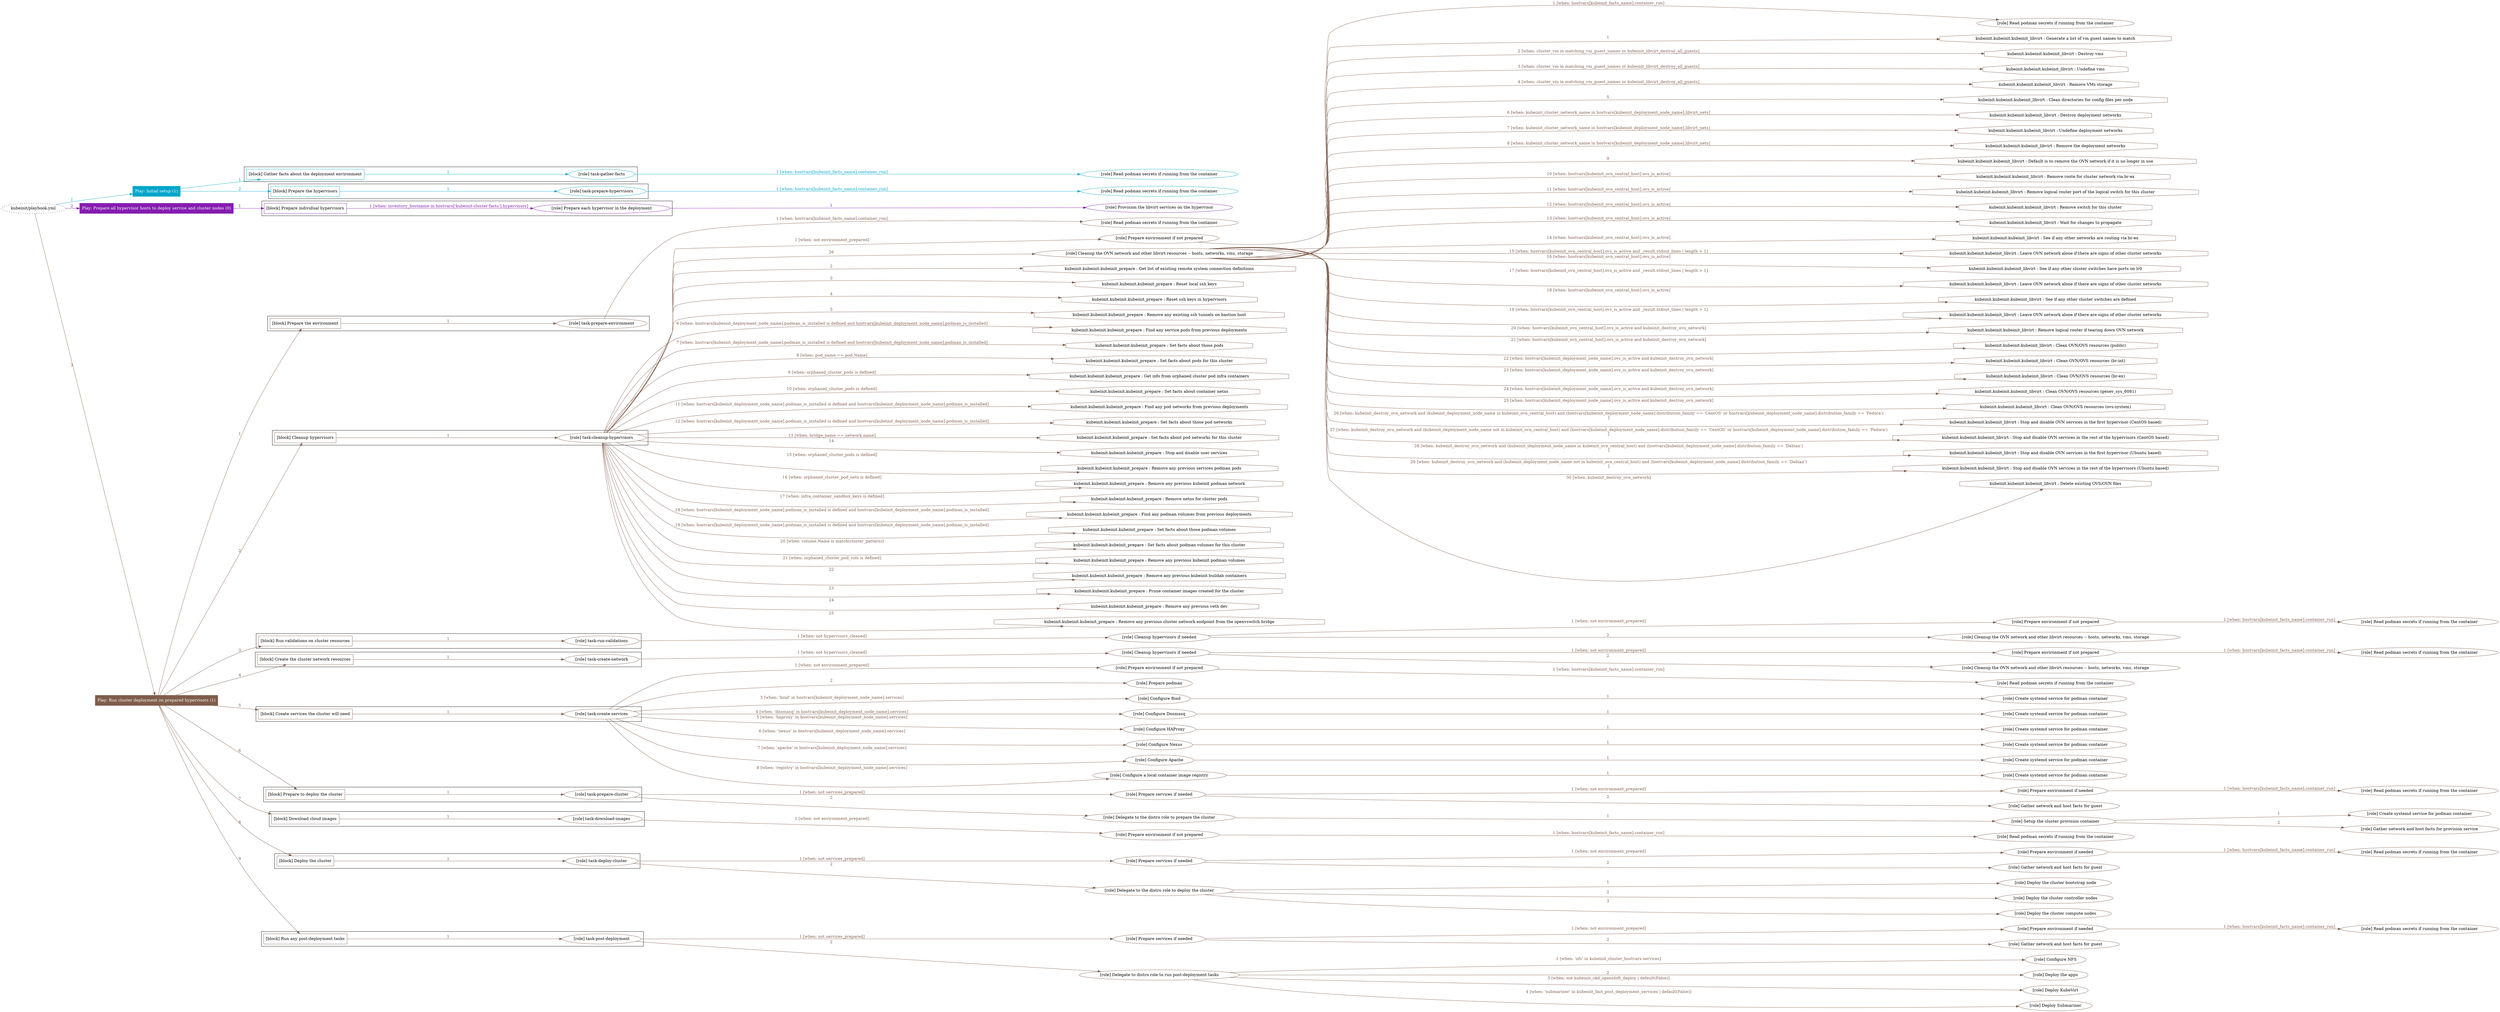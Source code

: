 digraph {
	graph [concentrate=true ordering=in rankdir=LR ratio=fill]
	edge [esep=5 sep=10]
	"kubeinit/playbook.yml" [id=root_node style=dotted]
	play_fdc6d2cb [label="Play: Initial setup (1)" color="#02a6ca" fontcolor="#ffffff" id=play_fdc6d2cb shape=box style=filled tooltip=localhost]
	"kubeinit/playbook.yml" -> play_fdc6d2cb [label="1 " color="#02a6ca" fontcolor="#02a6ca" id=edge_cb3bc6f1 labeltooltip="1 " tooltip="1 "]
	subgraph "Read podman secrets if running from the container" {
		role_713aceed [label="[role] Read podman secrets if running from the container" color="#02a6ca" id=role_713aceed tooltip="Read podman secrets if running from the container"]
	}
	subgraph "task-gather-facts" {
		role_6b69b072 [label="[role] task-gather-facts" color="#02a6ca" id=role_6b69b072 tooltip="task-gather-facts"]
		role_6b69b072 -> role_713aceed [label="1 [when: hostvars[kubeinit_facts_name].container_run]" color="#02a6ca" fontcolor="#02a6ca" id=edge_984519d6 labeltooltip="1 [when: hostvars[kubeinit_facts_name].container_run]" tooltip="1 [when: hostvars[kubeinit_facts_name].container_run]"]
	}
	subgraph "Read podman secrets if running from the container" {
		role_19402a4d [label="[role] Read podman secrets if running from the container" color="#02a6ca" id=role_19402a4d tooltip="Read podman secrets if running from the container"]
	}
	subgraph "task-prepare-hypervisors" {
		role_191e8d47 [label="[role] task-prepare-hypervisors" color="#02a6ca" id=role_191e8d47 tooltip="task-prepare-hypervisors"]
		role_191e8d47 -> role_19402a4d [label="1 [when: hostvars[kubeinit_facts_name].container_run]" color="#02a6ca" fontcolor="#02a6ca" id=edge_d863ccd9 labeltooltip="1 [when: hostvars[kubeinit_facts_name].container_run]" tooltip="1 [when: hostvars[kubeinit_facts_name].container_run]"]
	}
	subgraph "Play: Initial setup (1)" {
		play_fdc6d2cb -> block_a81741e1 [label=1 color="#02a6ca" fontcolor="#02a6ca" id=edge_84ae946a labeltooltip=1 tooltip=1]
		subgraph cluster_block_a81741e1 {
			block_a81741e1 [label="[block] Gather facts about the deployment environment" color="#02a6ca" id=block_a81741e1 labeltooltip="Gather facts about the deployment environment" shape=box tooltip="Gather facts about the deployment environment"]
			block_a81741e1 -> role_6b69b072 [label="1 " color="#02a6ca" fontcolor="#02a6ca" id=edge_cfa80642 labeltooltip="1 " tooltip="1 "]
		}
		play_fdc6d2cb -> block_e94db827 [label=2 color="#02a6ca" fontcolor="#02a6ca" id=edge_7cd6b6c4 labeltooltip=2 tooltip=2]
		subgraph cluster_block_e94db827 {
			block_e94db827 [label="[block] Prepare the hypervisors" color="#02a6ca" id=block_e94db827 labeltooltip="Prepare the hypervisors" shape=box tooltip="Prepare the hypervisors"]
			block_e94db827 -> role_191e8d47 [label="1 " color="#02a6ca" fontcolor="#02a6ca" id=edge_3c158268 labeltooltip="1 " tooltip="1 "]
		}
	}
	play_615ba3c4 [label="Play: Prepare all hypervisor hosts to deploy service and cluster nodes (0)" color="#851cb0" fontcolor="#ffffff" id=play_615ba3c4 shape=box style=filled tooltip="Play: Prepare all hypervisor hosts to deploy service and cluster nodes (0)"]
	"kubeinit/playbook.yml" -> play_615ba3c4 [label="2 " color="#851cb0" fontcolor="#851cb0" id=edge_4d07f2d9 labeltooltip="2 " tooltip="2 "]
	subgraph "Provision the libvirt services on the hypervisor" {
		role_1f43c517 [label="[role] Provision the libvirt services on the hypervisor" color="#851cb0" id=role_1f43c517 tooltip="Provision the libvirt services on the hypervisor"]
	}
	subgraph "Prepare each hypervisor in the deployment" {
		role_aa86f15a [label="[role] Prepare each hypervisor in the deployment" color="#851cb0" id=role_aa86f15a tooltip="Prepare each hypervisor in the deployment"]
		role_aa86f15a -> role_1f43c517 [label="1 " color="#851cb0" fontcolor="#851cb0" id=edge_9caddc76 labeltooltip="1 " tooltip="1 "]
	}
	subgraph "Play: Prepare all hypervisor hosts to deploy service and cluster nodes (0)" {
		play_615ba3c4 -> block_67aadae1 [label=1 color="#851cb0" fontcolor="#851cb0" id=edge_b219df85 labeltooltip=1 tooltip=1]
		subgraph cluster_block_67aadae1 {
			block_67aadae1 [label="[block] Prepare individual hypervisors" color="#851cb0" id=block_67aadae1 labeltooltip="Prepare individual hypervisors" shape=box tooltip="Prepare individual hypervisors"]
			block_67aadae1 -> role_aa86f15a [label="1 [when: inventory_hostname in hostvars['kubeinit-cluster-facts'].hypervisors]" color="#851cb0" fontcolor="#851cb0" id=edge_6b4fd4af labeltooltip="1 [when: inventory_hostname in hostvars['kubeinit-cluster-facts'].hypervisors]" tooltip="1 [when: inventory_hostname in hostvars['kubeinit-cluster-facts'].hypervisors]"]
		}
	}
	play_77b543a9 [label="Play: Run cluster deployment on prepared hypervisors (1)" color="#805d4c" fontcolor="#ffffff" id=play_77b543a9 shape=box style=filled tooltip=localhost]
	"kubeinit/playbook.yml" -> play_77b543a9 [label="3 " color="#805d4c" fontcolor="#805d4c" id=edge_9875eb7f labeltooltip="3 " tooltip="3 "]
	subgraph "Read podman secrets if running from the container" {
		role_83432637 [label="[role] Read podman secrets if running from the container" color="#805d4c" id=role_83432637 tooltip="Read podman secrets if running from the container"]
	}
	subgraph "task-prepare-environment" {
		role_119d847a [label="[role] task-prepare-environment" color="#805d4c" id=role_119d847a tooltip="task-prepare-environment"]
		role_119d847a -> role_83432637 [label="1 [when: hostvars[kubeinit_facts_name].container_run]" color="#805d4c" fontcolor="#805d4c" id=edge_a0dd8816 labeltooltip="1 [when: hostvars[kubeinit_facts_name].container_run]" tooltip="1 [when: hostvars[kubeinit_facts_name].container_run]"]
	}
	subgraph "Read podman secrets if running from the container" {
		role_293cf6ff [label="[role] Read podman secrets if running from the container" color="#805d4c" id=role_293cf6ff tooltip="Read podman secrets if running from the container"]
	}
	subgraph "Prepare environment if not prepared" {
		role_8fd82d3a [label="[role] Prepare environment if not prepared" color="#805d4c" id=role_8fd82d3a tooltip="Prepare environment if not prepared"]
		role_8fd82d3a -> role_293cf6ff [label="1 [when: hostvars[kubeinit_facts_name].container_run]" color="#805d4c" fontcolor="#805d4c" id=edge_1e4169c2 labeltooltip="1 [when: hostvars[kubeinit_facts_name].container_run]" tooltip="1 [when: hostvars[kubeinit_facts_name].container_run]"]
	}
	subgraph "Cleanup the OVN network and other libvirt resources -- hosts, networks, vms, storage" {
		role_56a4f0ca [label="[role] Cleanup the OVN network and other libvirt resources -- hosts, networks, vms, storage" color="#805d4c" id=role_56a4f0ca tooltip="Cleanup the OVN network and other libvirt resources -- hosts, networks, vms, storage"]
		task_01ca5c95 [label="kubeinit.kubeinit.kubeinit_libvirt : Generate a list of vm guest names to match" color="#805d4c" id=task_01ca5c95 shape=octagon tooltip="kubeinit.kubeinit.kubeinit_libvirt : Generate a list of vm guest names to match"]
		role_56a4f0ca -> task_01ca5c95 [label="1 " color="#805d4c" fontcolor="#805d4c" id=edge_a5477525 labeltooltip="1 " tooltip="1 "]
		task_5be16628 [label="kubeinit.kubeinit.kubeinit_libvirt : Destroy vms" color="#805d4c" id=task_5be16628 shape=octagon tooltip="kubeinit.kubeinit.kubeinit_libvirt : Destroy vms"]
		role_56a4f0ca -> task_5be16628 [label="2 [when: cluster_vm in matching_vm_guest_names or kubeinit_libvirt_destroy_all_guests]" color="#805d4c" fontcolor="#805d4c" id=edge_1d8bafbd labeltooltip="2 [when: cluster_vm in matching_vm_guest_names or kubeinit_libvirt_destroy_all_guests]" tooltip="2 [when: cluster_vm in matching_vm_guest_names or kubeinit_libvirt_destroy_all_guests]"]
		task_337619bc [label="kubeinit.kubeinit.kubeinit_libvirt : Undefine vms" color="#805d4c" id=task_337619bc shape=octagon tooltip="kubeinit.kubeinit.kubeinit_libvirt : Undefine vms"]
		role_56a4f0ca -> task_337619bc [label="3 [when: cluster_vm in matching_vm_guest_names or kubeinit_libvirt_destroy_all_guests]" color="#805d4c" fontcolor="#805d4c" id=edge_ba6847d6 labeltooltip="3 [when: cluster_vm in matching_vm_guest_names or kubeinit_libvirt_destroy_all_guests]" tooltip="3 [when: cluster_vm in matching_vm_guest_names or kubeinit_libvirt_destroy_all_guests]"]
		task_8c8b0953 [label="kubeinit.kubeinit.kubeinit_libvirt : Remove VMs storage" color="#805d4c" id=task_8c8b0953 shape=octagon tooltip="kubeinit.kubeinit.kubeinit_libvirt : Remove VMs storage"]
		role_56a4f0ca -> task_8c8b0953 [label="4 [when: cluster_vm in matching_vm_guest_names or kubeinit_libvirt_destroy_all_guests]" color="#805d4c" fontcolor="#805d4c" id=edge_71cadbd8 labeltooltip="4 [when: cluster_vm in matching_vm_guest_names or kubeinit_libvirt_destroy_all_guests]" tooltip="4 [when: cluster_vm in matching_vm_guest_names or kubeinit_libvirt_destroy_all_guests]"]
		task_f0631b6b [label="kubeinit.kubeinit.kubeinit_libvirt : Clean directories for config files per node" color="#805d4c" id=task_f0631b6b shape=octagon tooltip="kubeinit.kubeinit.kubeinit_libvirt : Clean directories for config files per node"]
		role_56a4f0ca -> task_f0631b6b [label="5 " color="#805d4c" fontcolor="#805d4c" id=edge_b17e4718 labeltooltip="5 " tooltip="5 "]
		task_e2802c14 [label="kubeinit.kubeinit.kubeinit_libvirt : Destroy deployment networks" color="#805d4c" id=task_e2802c14 shape=octagon tooltip="kubeinit.kubeinit.kubeinit_libvirt : Destroy deployment networks"]
		role_56a4f0ca -> task_e2802c14 [label="6 [when: kubeinit_cluster_network_name in hostvars[kubeinit_deployment_node_name].libvirt_nets]" color="#805d4c" fontcolor="#805d4c" id=edge_3bde9b8a labeltooltip="6 [when: kubeinit_cluster_network_name in hostvars[kubeinit_deployment_node_name].libvirt_nets]" tooltip="6 [when: kubeinit_cluster_network_name in hostvars[kubeinit_deployment_node_name].libvirt_nets]"]
		task_c638b9e1 [label="kubeinit.kubeinit.kubeinit_libvirt : Undefine deployment networks" color="#805d4c" id=task_c638b9e1 shape=octagon tooltip="kubeinit.kubeinit.kubeinit_libvirt : Undefine deployment networks"]
		role_56a4f0ca -> task_c638b9e1 [label="7 [when: kubeinit_cluster_network_name in hostvars[kubeinit_deployment_node_name].libvirt_nets]" color="#805d4c" fontcolor="#805d4c" id=edge_3e870799 labeltooltip="7 [when: kubeinit_cluster_network_name in hostvars[kubeinit_deployment_node_name].libvirt_nets]" tooltip="7 [when: kubeinit_cluster_network_name in hostvars[kubeinit_deployment_node_name].libvirt_nets]"]
		task_5c1fa2f2 [label="kubeinit.kubeinit.kubeinit_libvirt : Remove the deployment networks" color="#805d4c" id=task_5c1fa2f2 shape=octagon tooltip="kubeinit.kubeinit.kubeinit_libvirt : Remove the deployment networks"]
		role_56a4f0ca -> task_5c1fa2f2 [label="8 [when: kubeinit_cluster_network_name in hostvars[kubeinit_deployment_node_name].libvirt_nets]" color="#805d4c" fontcolor="#805d4c" id=edge_81dd1ff0 labeltooltip="8 [when: kubeinit_cluster_network_name in hostvars[kubeinit_deployment_node_name].libvirt_nets]" tooltip="8 [when: kubeinit_cluster_network_name in hostvars[kubeinit_deployment_node_name].libvirt_nets]"]
		task_d42f7853 [label="kubeinit.kubeinit.kubeinit_libvirt : Default is to remove the OVN network if it is no longer in use" color="#805d4c" id=task_d42f7853 shape=octagon tooltip="kubeinit.kubeinit.kubeinit_libvirt : Default is to remove the OVN network if it is no longer in use"]
		role_56a4f0ca -> task_d42f7853 [label="9 " color="#805d4c" fontcolor="#805d4c" id=edge_044428a1 labeltooltip="9 " tooltip="9 "]
		task_4bdfa8d2 [label="kubeinit.kubeinit.kubeinit_libvirt : Remove route for cluster network via br-ex" color="#805d4c" id=task_4bdfa8d2 shape=octagon tooltip="kubeinit.kubeinit.kubeinit_libvirt : Remove route for cluster network via br-ex"]
		role_56a4f0ca -> task_4bdfa8d2 [label="10 [when: hostvars[kubeinit_ovn_central_host].ovs_is_active]" color="#805d4c" fontcolor="#805d4c" id=edge_14db22a7 labeltooltip="10 [when: hostvars[kubeinit_ovn_central_host].ovs_is_active]" tooltip="10 [when: hostvars[kubeinit_ovn_central_host].ovs_is_active]"]
		task_1a47fc00 [label="kubeinit.kubeinit.kubeinit_libvirt : Remove logical router port of the logical switch for this cluster" color="#805d4c" id=task_1a47fc00 shape=octagon tooltip="kubeinit.kubeinit.kubeinit_libvirt : Remove logical router port of the logical switch for this cluster"]
		role_56a4f0ca -> task_1a47fc00 [label="11 [when: hostvars[kubeinit_ovn_central_host].ovs_is_active]" color="#805d4c" fontcolor="#805d4c" id=edge_9af79540 labeltooltip="11 [when: hostvars[kubeinit_ovn_central_host].ovs_is_active]" tooltip="11 [when: hostvars[kubeinit_ovn_central_host].ovs_is_active]"]
		task_902acd87 [label="kubeinit.kubeinit.kubeinit_libvirt : Remove switch for this cluster" color="#805d4c" id=task_902acd87 shape=octagon tooltip="kubeinit.kubeinit.kubeinit_libvirt : Remove switch for this cluster"]
		role_56a4f0ca -> task_902acd87 [label="12 [when: hostvars[kubeinit_ovn_central_host].ovs_is_active]" color="#805d4c" fontcolor="#805d4c" id=edge_735d365c labeltooltip="12 [when: hostvars[kubeinit_ovn_central_host].ovs_is_active]" tooltip="12 [when: hostvars[kubeinit_ovn_central_host].ovs_is_active]"]
		task_4861e652 [label="kubeinit.kubeinit.kubeinit_libvirt : Wait for changes to propagate" color="#805d4c" id=task_4861e652 shape=octagon tooltip="kubeinit.kubeinit.kubeinit_libvirt : Wait for changes to propagate"]
		role_56a4f0ca -> task_4861e652 [label="13 [when: hostvars[kubeinit_ovn_central_host].ovs_is_active]" color="#805d4c" fontcolor="#805d4c" id=edge_e9a92836 labeltooltip="13 [when: hostvars[kubeinit_ovn_central_host].ovs_is_active]" tooltip="13 [when: hostvars[kubeinit_ovn_central_host].ovs_is_active]"]
		task_633a86ca [label="kubeinit.kubeinit.kubeinit_libvirt : See if any other networks are routing via br-ex" color="#805d4c" id=task_633a86ca shape=octagon tooltip="kubeinit.kubeinit.kubeinit_libvirt : See if any other networks are routing via br-ex"]
		role_56a4f0ca -> task_633a86ca [label="14 [when: hostvars[kubeinit_ovn_central_host].ovs_is_active]" color="#805d4c" fontcolor="#805d4c" id=edge_c9b36a05 labeltooltip="14 [when: hostvars[kubeinit_ovn_central_host].ovs_is_active]" tooltip="14 [when: hostvars[kubeinit_ovn_central_host].ovs_is_active]"]
		task_8a50c860 [label="kubeinit.kubeinit.kubeinit_libvirt : Leave OVN network alone if there are signs of other cluster networks" color="#805d4c" id=task_8a50c860 shape=octagon tooltip="kubeinit.kubeinit.kubeinit_libvirt : Leave OVN network alone if there are signs of other cluster networks"]
		role_56a4f0ca -> task_8a50c860 [label="15 [when: hostvars[kubeinit_ovn_central_host].ovs_is_active and _result.stdout_lines | length > 1]" color="#805d4c" fontcolor="#805d4c" id=edge_6ceb1762 labeltooltip="15 [when: hostvars[kubeinit_ovn_central_host].ovs_is_active and _result.stdout_lines | length > 1]" tooltip="15 [when: hostvars[kubeinit_ovn_central_host].ovs_is_active and _result.stdout_lines | length > 1]"]
		task_8936add8 [label="kubeinit.kubeinit.kubeinit_libvirt : See if any other cluster switches have ports on lr0" color="#805d4c" id=task_8936add8 shape=octagon tooltip="kubeinit.kubeinit.kubeinit_libvirt : See if any other cluster switches have ports on lr0"]
		role_56a4f0ca -> task_8936add8 [label="16 [when: hostvars[kubeinit_ovn_central_host].ovs_is_active]" color="#805d4c" fontcolor="#805d4c" id=edge_8adb0328 labeltooltip="16 [when: hostvars[kubeinit_ovn_central_host].ovs_is_active]" tooltip="16 [when: hostvars[kubeinit_ovn_central_host].ovs_is_active]"]
		task_743eda0c [label="kubeinit.kubeinit.kubeinit_libvirt : Leave OVN network alone if there are signs of other cluster networks" color="#805d4c" id=task_743eda0c shape=octagon tooltip="kubeinit.kubeinit.kubeinit_libvirt : Leave OVN network alone if there are signs of other cluster networks"]
		role_56a4f0ca -> task_743eda0c [label="17 [when: hostvars[kubeinit_ovn_central_host].ovs_is_active and _result.stdout_lines | length > 1]" color="#805d4c" fontcolor="#805d4c" id=edge_421cd7d3 labeltooltip="17 [when: hostvars[kubeinit_ovn_central_host].ovs_is_active and _result.stdout_lines | length > 1]" tooltip="17 [when: hostvars[kubeinit_ovn_central_host].ovs_is_active and _result.stdout_lines | length > 1]"]
		task_cf7bf0d6 [label="kubeinit.kubeinit.kubeinit_libvirt : See if any other cluster switches are defined" color="#805d4c" id=task_cf7bf0d6 shape=octagon tooltip="kubeinit.kubeinit.kubeinit_libvirt : See if any other cluster switches are defined"]
		role_56a4f0ca -> task_cf7bf0d6 [label="18 [when: hostvars[kubeinit_ovn_central_host].ovs_is_active]" color="#805d4c" fontcolor="#805d4c" id=edge_9c824828 labeltooltip="18 [when: hostvars[kubeinit_ovn_central_host].ovs_is_active]" tooltip="18 [when: hostvars[kubeinit_ovn_central_host].ovs_is_active]"]
		task_327727c7 [label="kubeinit.kubeinit.kubeinit_libvirt : Leave OVN network alone if there are signs of other cluster networks" color="#805d4c" id=task_327727c7 shape=octagon tooltip="kubeinit.kubeinit.kubeinit_libvirt : Leave OVN network alone if there are signs of other cluster networks"]
		role_56a4f0ca -> task_327727c7 [label="19 [when: hostvars[kubeinit_ovn_central_host].ovs_is_active and _result.stdout_lines | length > 1]" color="#805d4c" fontcolor="#805d4c" id=edge_b0c2b442 labeltooltip="19 [when: hostvars[kubeinit_ovn_central_host].ovs_is_active and _result.stdout_lines | length > 1]" tooltip="19 [when: hostvars[kubeinit_ovn_central_host].ovs_is_active and _result.stdout_lines | length > 1]"]
		task_4d9158e5 [label="kubeinit.kubeinit.kubeinit_libvirt : Remove logical router if tearing down OVN network" color="#805d4c" id=task_4d9158e5 shape=octagon tooltip="kubeinit.kubeinit.kubeinit_libvirt : Remove logical router if tearing down OVN network"]
		role_56a4f0ca -> task_4d9158e5 [label="20 [when: hostvars[kubeinit_ovn_central_host].ovs_is_active and kubeinit_destroy_ovn_network]" color="#805d4c" fontcolor="#805d4c" id=edge_83bd526d labeltooltip="20 [when: hostvars[kubeinit_ovn_central_host].ovs_is_active and kubeinit_destroy_ovn_network]" tooltip="20 [when: hostvars[kubeinit_ovn_central_host].ovs_is_active and kubeinit_destroy_ovn_network]"]
		task_e5794a30 [label="kubeinit.kubeinit.kubeinit_libvirt : Clean OVN/OVS resources (public)" color="#805d4c" id=task_e5794a30 shape=octagon tooltip="kubeinit.kubeinit.kubeinit_libvirt : Clean OVN/OVS resources (public)"]
		role_56a4f0ca -> task_e5794a30 [label="21 [when: hostvars[kubeinit_ovn_central_host].ovs_is_active and kubeinit_destroy_ovn_network]" color="#805d4c" fontcolor="#805d4c" id=edge_a5a4e81a labeltooltip="21 [when: hostvars[kubeinit_ovn_central_host].ovs_is_active and kubeinit_destroy_ovn_network]" tooltip="21 [when: hostvars[kubeinit_ovn_central_host].ovs_is_active and kubeinit_destroy_ovn_network]"]
		task_3497f57b [label="kubeinit.kubeinit.kubeinit_libvirt : Clean OVN/OVS resources (br-int)" color="#805d4c" id=task_3497f57b shape=octagon tooltip="kubeinit.kubeinit.kubeinit_libvirt : Clean OVN/OVS resources (br-int)"]
		role_56a4f0ca -> task_3497f57b [label="22 [when: hostvars[kubeinit_deployment_node_name].ovs_is_active and kubeinit_destroy_ovn_network]" color="#805d4c" fontcolor="#805d4c" id=edge_a9ada759 labeltooltip="22 [when: hostvars[kubeinit_deployment_node_name].ovs_is_active and kubeinit_destroy_ovn_network]" tooltip="22 [when: hostvars[kubeinit_deployment_node_name].ovs_is_active and kubeinit_destroy_ovn_network]"]
		task_870a8ea3 [label="kubeinit.kubeinit.kubeinit_libvirt : Clean OVN/OVS resources (br-ex)" color="#805d4c" id=task_870a8ea3 shape=octagon tooltip="kubeinit.kubeinit.kubeinit_libvirt : Clean OVN/OVS resources (br-ex)"]
		role_56a4f0ca -> task_870a8ea3 [label="23 [when: hostvars[kubeinit_deployment_node_name].ovs_is_active and kubeinit_destroy_ovn_network]" color="#805d4c" fontcolor="#805d4c" id=edge_6aca682a labeltooltip="23 [when: hostvars[kubeinit_deployment_node_name].ovs_is_active and kubeinit_destroy_ovn_network]" tooltip="23 [when: hostvars[kubeinit_deployment_node_name].ovs_is_active and kubeinit_destroy_ovn_network]"]
		task_dce192fb [label="kubeinit.kubeinit.kubeinit_libvirt : Clean OVN/OVS resources (genev_sys_6081)" color="#805d4c" id=task_dce192fb shape=octagon tooltip="kubeinit.kubeinit.kubeinit_libvirt : Clean OVN/OVS resources (genev_sys_6081)"]
		role_56a4f0ca -> task_dce192fb [label="24 [when: hostvars[kubeinit_deployment_node_name].ovs_is_active and kubeinit_destroy_ovn_network]" color="#805d4c" fontcolor="#805d4c" id=edge_62447354 labeltooltip="24 [when: hostvars[kubeinit_deployment_node_name].ovs_is_active and kubeinit_destroy_ovn_network]" tooltip="24 [when: hostvars[kubeinit_deployment_node_name].ovs_is_active and kubeinit_destroy_ovn_network]"]
		task_27f67755 [label="kubeinit.kubeinit.kubeinit_libvirt : Clean OVN/OVS resources (ovs-system)" color="#805d4c" id=task_27f67755 shape=octagon tooltip="kubeinit.kubeinit.kubeinit_libvirt : Clean OVN/OVS resources (ovs-system)"]
		role_56a4f0ca -> task_27f67755 [label="25 [when: hostvars[kubeinit_deployment_node_name].ovs_is_active and kubeinit_destroy_ovn_network]" color="#805d4c" fontcolor="#805d4c" id=edge_68b82832 labeltooltip="25 [when: hostvars[kubeinit_deployment_node_name].ovs_is_active and kubeinit_destroy_ovn_network]" tooltip="25 [when: hostvars[kubeinit_deployment_node_name].ovs_is_active and kubeinit_destroy_ovn_network]"]
		task_68371653 [label="kubeinit.kubeinit.kubeinit_libvirt : Stop and disable OVN services in the first hypervisor (CentOS based)" color="#805d4c" id=task_68371653 shape=octagon tooltip="kubeinit.kubeinit.kubeinit_libvirt : Stop and disable OVN services in the first hypervisor (CentOS based)"]
		role_56a4f0ca -> task_68371653 [label="26 [when: kubeinit_destroy_ovn_network and (kubeinit_deployment_node_name in kubeinit_ovn_central_host) and (hostvars[kubeinit_deployment_node_name].distribution_family == 'CentOS' or hostvars[kubeinit_deployment_node_name].distribution_family == 'Fedora')
]" color="#805d4c" fontcolor="#805d4c" id=edge_4babebb6 labeltooltip="26 [when: kubeinit_destroy_ovn_network and (kubeinit_deployment_node_name in kubeinit_ovn_central_host) and (hostvars[kubeinit_deployment_node_name].distribution_family == 'CentOS' or hostvars[kubeinit_deployment_node_name].distribution_family == 'Fedora')
]" tooltip="26 [when: kubeinit_destroy_ovn_network and (kubeinit_deployment_node_name in kubeinit_ovn_central_host) and (hostvars[kubeinit_deployment_node_name].distribution_family == 'CentOS' or hostvars[kubeinit_deployment_node_name].distribution_family == 'Fedora')
]"]
		task_81f98d6e [label="kubeinit.kubeinit.kubeinit_libvirt : Stop and disable OVN services in the rest of the hypervisors (CentOS based)" color="#805d4c" id=task_81f98d6e shape=octagon tooltip="kubeinit.kubeinit.kubeinit_libvirt : Stop and disable OVN services in the rest of the hypervisors (CentOS based)"]
		role_56a4f0ca -> task_81f98d6e [label="27 [when: kubeinit_destroy_ovn_network and (kubeinit_deployment_node_name not in kubeinit_ovn_central_host) and (hostvars[kubeinit_deployment_node_name].distribution_family == 'CentOS' or hostvars[kubeinit_deployment_node_name].distribution_family == 'Fedora')
]" color="#805d4c" fontcolor="#805d4c" id=edge_aec5da5a labeltooltip="27 [when: kubeinit_destroy_ovn_network and (kubeinit_deployment_node_name not in kubeinit_ovn_central_host) and (hostvars[kubeinit_deployment_node_name].distribution_family == 'CentOS' or hostvars[kubeinit_deployment_node_name].distribution_family == 'Fedora')
]" tooltip="27 [when: kubeinit_destroy_ovn_network and (kubeinit_deployment_node_name not in kubeinit_ovn_central_host) and (hostvars[kubeinit_deployment_node_name].distribution_family == 'CentOS' or hostvars[kubeinit_deployment_node_name].distribution_family == 'Fedora')
]"]
		task_32066d16 [label="kubeinit.kubeinit.kubeinit_libvirt : Stop and disable OVN services in the first hypervisor (Ubuntu based)" color="#805d4c" id=task_32066d16 shape=octagon tooltip="kubeinit.kubeinit.kubeinit_libvirt : Stop and disable OVN services in the first hypervisor (Ubuntu based)"]
		role_56a4f0ca -> task_32066d16 [label="28 [when: kubeinit_destroy_ovn_network and (kubeinit_deployment_node_name in kubeinit_ovn_central_host) and (hostvars[kubeinit_deployment_node_name].distribution_family == 'Debian')
]" color="#805d4c" fontcolor="#805d4c" id=edge_27e9509a labeltooltip="28 [when: kubeinit_destroy_ovn_network and (kubeinit_deployment_node_name in kubeinit_ovn_central_host) and (hostvars[kubeinit_deployment_node_name].distribution_family == 'Debian')
]" tooltip="28 [when: kubeinit_destroy_ovn_network and (kubeinit_deployment_node_name in kubeinit_ovn_central_host) and (hostvars[kubeinit_deployment_node_name].distribution_family == 'Debian')
]"]
		task_4ebb327f [label="kubeinit.kubeinit.kubeinit_libvirt : Stop and disable OVN services in the rest of the hypervisors (Ubuntu based)" color="#805d4c" id=task_4ebb327f shape=octagon tooltip="kubeinit.kubeinit.kubeinit_libvirt : Stop and disable OVN services in the rest of the hypervisors (Ubuntu based)"]
		role_56a4f0ca -> task_4ebb327f [label="29 [when: kubeinit_destroy_ovn_network and (kubeinit_deployment_node_name not in kubeinit_ovn_central_host) and (hostvars[kubeinit_deployment_node_name].distribution_family == 'Debian')
]" color="#805d4c" fontcolor="#805d4c" id=edge_c5d80ff8 labeltooltip="29 [when: kubeinit_destroy_ovn_network and (kubeinit_deployment_node_name not in kubeinit_ovn_central_host) and (hostvars[kubeinit_deployment_node_name].distribution_family == 'Debian')
]" tooltip="29 [when: kubeinit_destroy_ovn_network and (kubeinit_deployment_node_name not in kubeinit_ovn_central_host) and (hostvars[kubeinit_deployment_node_name].distribution_family == 'Debian')
]"]
		task_468dcfa3 [label="kubeinit.kubeinit.kubeinit_libvirt : Delete existing OVS/OVN files" color="#805d4c" id=task_468dcfa3 shape=octagon tooltip="kubeinit.kubeinit.kubeinit_libvirt : Delete existing OVS/OVN files"]
		role_56a4f0ca -> task_468dcfa3 [label="30 [when: kubeinit_destroy_ovn_network]" color="#805d4c" fontcolor="#805d4c" id=edge_56485e3c labeltooltip="30 [when: kubeinit_destroy_ovn_network]" tooltip="30 [when: kubeinit_destroy_ovn_network]"]
	}
	subgraph "task-cleanup-hypervisors" {
		role_2631e2b4 [label="[role] task-cleanup-hypervisors" color="#805d4c" id=role_2631e2b4 tooltip="task-cleanup-hypervisors"]
		role_2631e2b4 -> role_8fd82d3a [label="1 [when: not environment_prepared]" color="#805d4c" fontcolor="#805d4c" id=edge_cbeca8ad labeltooltip="1 [when: not environment_prepared]" tooltip="1 [when: not environment_prepared]"]
		task_95e1580c [label="kubeinit.kubeinit.kubeinit_prepare : Get list of existing remote system connection definitions" color="#805d4c" id=task_95e1580c shape=octagon tooltip="kubeinit.kubeinit.kubeinit_prepare : Get list of existing remote system connection definitions"]
		role_2631e2b4 -> task_95e1580c [label="2 " color="#805d4c" fontcolor="#805d4c" id=edge_6e8dad73 labeltooltip="2 " tooltip="2 "]
		task_dfd5d563 [label="kubeinit.kubeinit.kubeinit_prepare : Reset local ssh keys" color="#805d4c" id=task_dfd5d563 shape=octagon tooltip="kubeinit.kubeinit.kubeinit_prepare : Reset local ssh keys"]
		role_2631e2b4 -> task_dfd5d563 [label="3 " color="#805d4c" fontcolor="#805d4c" id=edge_2d5497ff labeltooltip="3 " tooltip="3 "]
		task_d41a68cf [label="kubeinit.kubeinit.kubeinit_prepare : Reset ssh keys in hypervisors" color="#805d4c" id=task_d41a68cf shape=octagon tooltip="kubeinit.kubeinit.kubeinit_prepare : Reset ssh keys in hypervisors"]
		role_2631e2b4 -> task_d41a68cf [label="4 " color="#805d4c" fontcolor="#805d4c" id=edge_8fc8358b labeltooltip="4 " tooltip="4 "]
		task_93b74172 [label="kubeinit.kubeinit.kubeinit_prepare : Remove any existing ssh tunnels on bastion host" color="#805d4c" id=task_93b74172 shape=octagon tooltip="kubeinit.kubeinit.kubeinit_prepare : Remove any existing ssh tunnels on bastion host"]
		role_2631e2b4 -> task_93b74172 [label="5 " color="#805d4c" fontcolor="#805d4c" id=edge_b4bb8005 labeltooltip="5 " tooltip="5 "]
		task_7a69c7e1 [label="kubeinit.kubeinit.kubeinit_prepare : Find any service pods from previous deployments" color="#805d4c" id=task_7a69c7e1 shape=octagon tooltip="kubeinit.kubeinit.kubeinit_prepare : Find any service pods from previous deployments"]
		role_2631e2b4 -> task_7a69c7e1 [label="6 [when: hostvars[kubeinit_deployment_node_name].podman_is_installed is defined and hostvars[kubeinit_deployment_node_name].podman_is_installed]" color="#805d4c" fontcolor="#805d4c" id=edge_e40618de labeltooltip="6 [when: hostvars[kubeinit_deployment_node_name].podman_is_installed is defined and hostvars[kubeinit_deployment_node_name].podman_is_installed]" tooltip="6 [when: hostvars[kubeinit_deployment_node_name].podman_is_installed is defined and hostvars[kubeinit_deployment_node_name].podman_is_installed]"]
		task_ab0b81bd [label="kubeinit.kubeinit.kubeinit_prepare : Set facts about those pods" color="#805d4c" id=task_ab0b81bd shape=octagon tooltip="kubeinit.kubeinit.kubeinit_prepare : Set facts about those pods"]
		role_2631e2b4 -> task_ab0b81bd [label="7 [when: hostvars[kubeinit_deployment_node_name].podman_is_installed is defined and hostvars[kubeinit_deployment_node_name].podman_is_installed]" color="#805d4c" fontcolor="#805d4c" id=edge_7a58eed1 labeltooltip="7 [when: hostvars[kubeinit_deployment_node_name].podman_is_installed is defined and hostvars[kubeinit_deployment_node_name].podman_is_installed]" tooltip="7 [when: hostvars[kubeinit_deployment_node_name].podman_is_installed is defined and hostvars[kubeinit_deployment_node_name].podman_is_installed]"]
		task_fc0fb298 [label="kubeinit.kubeinit.kubeinit_prepare : Set facts about pods for this cluster" color="#805d4c" id=task_fc0fb298 shape=octagon tooltip="kubeinit.kubeinit.kubeinit_prepare : Set facts about pods for this cluster"]
		role_2631e2b4 -> task_fc0fb298 [label="8 [when: pod_name == pod.Name]" color="#805d4c" fontcolor="#805d4c" id=edge_b66d6b2c labeltooltip="8 [when: pod_name == pod.Name]" tooltip="8 [when: pod_name == pod.Name]"]
		task_a7aaac15 [label="kubeinit.kubeinit.kubeinit_prepare : Get info from orphaned cluster pod infra containers" color="#805d4c" id=task_a7aaac15 shape=octagon tooltip="kubeinit.kubeinit.kubeinit_prepare : Get info from orphaned cluster pod infra containers"]
		role_2631e2b4 -> task_a7aaac15 [label="9 [when: orphaned_cluster_pods is defined]" color="#805d4c" fontcolor="#805d4c" id=edge_6860e660 labeltooltip="9 [when: orphaned_cluster_pods is defined]" tooltip="9 [when: orphaned_cluster_pods is defined]"]
		task_e473bdaf [label="kubeinit.kubeinit.kubeinit_prepare : Set facts about container netns" color="#805d4c" id=task_e473bdaf shape=octagon tooltip="kubeinit.kubeinit.kubeinit_prepare : Set facts about container netns"]
		role_2631e2b4 -> task_e473bdaf [label="10 [when: orphaned_cluster_pods is defined]" color="#805d4c" fontcolor="#805d4c" id=edge_841ae0c1 labeltooltip="10 [when: orphaned_cluster_pods is defined]" tooltip="10 [when: orphaned_cluster_pods is defined]"]
		task_e609b779 [label="kubeinit.kubeinit.kubeinit_prepare : Find any pod networks from previous deployments" color="#805d4c" id=task_e609b779 shape=octagon tooltip="kubeinit.kubeinit.kubeinit_prepare : Find any pod networks from previous deployments"]
		role_2631e2b4 -> task_e609b779 [label="11 [when: hostvars[kubeinit_deployment_node_name].podman_is_installed is defined and hostvars[kubeinit_deployment_node_name].podman_is_installed]" color="#805d4c" fontcolor="#805d4c" id=edge_a682f4c4 labeltooltip="11 [when: hostvars[kubeinit_deployment_node_name].podman_is_installed is defined and hostvars[kubeinit_deployment_node_name].podman_is_installed]" tooltip="11 [when: hostvars[kubeinit_deployment_node_name].podman_is_installed is defined and hostvars[kubeinit_deployment_node_name].podman_is_installed]"]
		task_94a4e1c2 [label="kubeinit.kubeinit.kubeinit_prepare : Set facts about those pod networks" color="#805d4c" id=task_94a4e1c2 shape=octagon tooltip="kubeinit.kubeinit.kubeinit_prepare : Set facts about those pod networks"]
		role_2631e2b4 -> task_94a4e1c2 [label="12 [when: hostvars[kubeinit_deployment_node_name].podman_is_installed is defined and hostvars[kubeinit_deployment_node_name].podman_is_installed]" color="#805d4c" fontcolor="#805d4c" id=edge_230c9a60 labeltooltip="12 [when: hostvars[kubeinit_deployment_node_name].podman_is_installed is defined and hostvars[kubeinit_deployment_node_name].podman_is_installed]" tooltip="12 [when: hostvars[kubeinit_deployment_node_name].podman_is_installed is defined and hostvars[kubeinit_deployment_node_name].podman_is_installed]"]
		task_d3c5e4d3 [label="kubeinit.kubeinit.kubeinit_prepare : Set facts about pod networks for this cluster" color="#805d4c" id=task_d3c5e4d3 shape=octagon tooltip="kubeinit.kubeinit.kubeinit_prepare : Set facts about pod networks for this cluster"]
		role_2631e2b4 -> task_d3c5e4d3 [label="13 [when: bridge_name == network.name]" color="#805d4c" fontcolor="#805d4c" id=edge_d6e0b737 labeltooltip="13 [when: bridge_name == network.name]" tooltip="13 [when: bridge_name == network.name]"]
		task_953967a2 [label="kubeinit.kubeinit.kubeinit_prepare : Stop and disable user services" color="#805d4c" id=task_953967a2 shape=octagon tooltip="kubeinit.kubeinit.kubeinit_prepare : Stop and disable user services"]
		role_2631e2b4 -> task_953967a2 [label="14 " color="#805d4c" fontcolor="#805d4c" id=edge_52a4c734 labeltooltip="14 " tooltip="14 "]
		task_9f368276 [label="kubeinit.kubeinit.kubeinit_prepare : Remove any previous services podman pods" color="#805d4c" id=task_9f368276 shape=octagon tooltip="kubeinit.kubeinit.kubeinit_prepare : Remove any previous services podman pods"]
		role_2631e2b4 -> task_9f368276 [label="15 [when: orphaned_cluster_pods is defined]" color="#805d4c" fontcolor="#805d4c" id=edge_77708ddd labeltooltip="15 [when: orphaned_cluster_pods is defined]" tooltip="15 [when: orphaned_cluster_pods is defined]"]
		task_f40da942 [label="kubeinit.kubeinit.kubeinit_prepare : Remove any previous kubeinit podman network" color="#805d4c" id=task_f40da942 shape=octagon tooltip="kubeinit.kubeinit.kubeinit_prepare : Remove any previous kubeinit podman network"]
		role_2631e2b4 -> task_f40da942 [label="16 [when: orphaned_cluster_pod_nets is defined]" color="#805d4c" fontcolor="#805d4c" id=edge_96b3dcb3 labeltooltip="16 [when: orphaned_cluster_pod_nets is defined]" tooltip="16 [when: orphaned_cluster_pod_nets is defined]"]
		task_75fab7cb [label="kubeinit.kubeinit.kubeinit_prepare : Remove netns for cluster pods" color="#805d4c" id=task_75fab7cb shape=octagon tooltip="kubeinit.kubeinit.kubeinit_prepare : Remove netns for cluster pods"]
		role_2631e2b4 -> task_75fab7cb [label="17 [when: infra_container_sandbox_keys is defined]" color="#805d4c" fontcolor="#805d4c" id=edge_e85f3d4d labeltooltip="17 [when: infra_container_sandbox_keys is defined]" tooltip="17 [when: infra_container_sandbox_keys is defined]"]
		task_60101957 [label="kubeinit.kubeinit.kubeinit_prepare : Find any podman volumes from previous deployments" color="#805d4c" id=task_60101957 shape=octagon tooltip="kubeinit.kubeinit.kubeinit_prepare : Find any podman volumes from previous deployments"]
		role_2631e2b4 -> task_60101957 [label="18 [when: hostvars[kubeinit_deployment_node_name].podman_is_installed is defined and hostvars[kubeinit_deployment_node_name].podman_is_installed]" color="#805d4c" fontcolor="#805d4c" id=edge_d945f0ed labeltooltip="18 [when: hostvars[kubeinit_deployment_node_name].podman_is_installed is defined and hostvars[kubeinit_deployment_node_name].podman_is_installed]" tooltip="18 [when: hostvars[kubeinit_deployment_node_name].podman_is_installed is defined and hostvars[kubeinit_deployment_node_name].podman_is_installed]"]
		task_18ed62cd [label="kubeinit.kubeinit.kubeinit_prepare : Set facts about those podman volumes" color="#805d4c" id=task_18ed62cd shape=octagon tooltip="kubeinit.kubeinit.kubeinit_prepare : Set facts about those podman volumes"]
		role_2631e2b4 -> task_18ed62cd [label="19 [when: hostvars[kubeinit_deployment_node_name].podman_is_installed is defined and hostvars[kubeinit_deployment_node_name].podman_is_installed]" color="#805d4c" fontcolor="#805d4c" id=edge_5c5d0cca labeltooltip="19 [when: hostvars[kubeinit_deployment_node_name].podman_is_installed is defined and hostvars[kubeinit_deployment_node_name].podman_is_installed]" tooltip="19 [when: hostvars[kubeinit_deployment_node_name].podman_is_installed is defined and hostvars[kubeinit_deployment_node_name].podman_is_installed]"]
		task_ae55fa05 [label="kubeinit.kubeinit.kubeinit_prepare : Set facts about podman volumes for this cluster" color="#805d4c" id=task_ae55fa05 shape=octagon tooltip="kubeinit.kubeinit.kubeinit_prepare : Set facts about podman volumes for this cluster"]
		role_2631e2b4 -> task_ae55fa05 [label="20 [when: volume.Name is match(cluster_pattern)]" color="#805d4c" fontcolor="#805d4c" id=edge_56119d35 labeltooltip="20 [when: volume.Name is match(cluster_pattern)]" tooltip="20 [when: volume.Name is match(cluster_pattern)]"]
		task_799c58c2 [label="kubeinit.kubeinit.kubeinit_prepare : Remove any previous kubeinit podman volumes" color="#805d4c" id=task_799c58c2 shape=octagon tooltip="kubeinit.kubeinit.kubeinit_prepare : Remove any previous kubeinit podman volumes"]
		role_2631e2b4 -> task_799c58c2 [label="21 [when: orphaned_cluster_pod_vols is defined]" color="#805d4c" fontcolor="#805d4c" id=edge_86452d07 labeltooltip="21 [when: orphaned_cluster_pod_vols is defined]" tooltip="21 [when: orphaned_cluster_pod_vols is defined]"]
		task_3168754d [label="kubeinit.kubeinit.kubeinit_prepare : Remove any previous kubeinit buildah containers" color="#805d4c" id=task_3168754d shape=octagon tooltip="kubeinit.kubeinit.kubeinit_prepare : Remove any previous kubeinit buildah containers"]
		role_2631e2b4 -> task_3168754d [label="22 " color="#805d4c" fontcolor="#805d4c" id=edge_7b65a7a4 labeltooltip="22 " tooltip="22 "]
		task_5c224704 [label="kubeinit.kubeinit.kubeinit_prepare : Prune container images created for the cluster" color="#805d4c" id=task_5c224704 shape=octagon tooltip="kubeinit.kubeinit.kubeinit_prepare : Prune container images created for the cluster"]
		role_2631e2b4 -> task_5c224704 [label="23 " color="#805d4c" fontcolor="#805d4c" id=edge_cd0caa0b labeltooltip="23 " tooltip="23 "]
		task_86482cda [label="kubeinit.kubeinit.kubeinit_prepare : Remove any previous veth dev" color="#805d4c" id=task_86482cda shape=octagon tooltip="kubeinit.kubeinit.kubeinit_prepare : Remove any previous veth dev"]
		role_2631e2b4 -> task_86482cda [label="24 " color="#805d4c" fontcolor="#805d4c" id=edge_2bdffb1a labeltooltip="24 " tooltip="24 "]
		task_53344e7b [label="kubeinit.kubeinit.kubeinit_prepare : Remove any previous cluster network endpoint from the openvswitch bridge" color="#805d4c" id=task_53344e7b shape=octagon tooltip="kubeinit.kubeinit.kubeinit_prepare : Remove any previous cluster network endpoint from the openvswitch bridge"]
		role_2631e2b4 -> task_53344e7b [label="25 " color="#805d4c" fontcolor="#805d4c" id=edge_b09466d3 labeltooltip="25 " tooltip="25 "]
		role_2631e2b4 -> role_56a4f0ca [label="26 " color="#805d4c" fontcolor="#805d4c" id=edge_cb795339 labeltooltip="26 " tooltip="26 "]
	}
	subgraph "Read podman secrets if running from the container" {
		role_a19de1cc [label="[role] Read podman secrets if running from the container" color="#805d4c" id=role_a19de1cc tooltip="Read podman secrets if running from the container"]
	}
	subgraph "Prepare environment if not prepared" {
		role_85021806 [label="[role] Prepare environment if not prepared" color="#805d4c" id=role_85021806 tooltip="Prepare environment if not prepared"]
		role_85021806 -> role_a19de1cc [label="1 [when: hostvars[kubeinit_facts_name].container_run]" color="#805d4c" fontcolor="#805d4c" id=edge_eed5968a labeltooltip="1 [when: hostvars[kubeinit_facts_name].container_run]" tooltip="1 [when: hostvars[kubeinit_facts_name].container_run]"]
	}
	subgraph "Cleanup the OVN network and other libvirt resources -- hosts, networks, vms, storage" {
		role_20d40fa9 [label="[role] Cleanup the OVN network and other libvirt resources -- hosts, networks, vms, storage" color="#805d4c" id=role_20d40fa9 tooltip="Cleanup the OVN network and other libvirt resources -- hosts, networks, vms, storage"]
	}
	subgraph "Cleanup hypervisors if needed" {
		role_7331c1fc [label="[role] Cleanup hypervisors if needed" color="#805d4c" id=role_7331c1fc tooltip="Cleanup hypervisors if needed"]
		role_7331c1fc -> role_85021806 [label="1 [when: not environment_prepared]" color="#805d4c" fontcolor="#805d4c" id=edge_ebd2d618 labeltooltip="1 [when: not environment_prepared]" tooltip="1 [when: not environment_prepared]"]
		role_7331c1fc -> role_20d40fa9 [label="2 " color="#805d4c" fontcolor="#805d4c" id=edge_094a9a35 labeltooltip="2 " tooltip="2 "]
	}
	subgraph "task-run-validations" {
		role_173ba36c [label="[role] task-run-validations" color="#805d4c" id=role_173ba36c tooltip="task-run-validations"]
		role_173ba36c -> role_7331c1fc [label="1 [when: not hypervisors_cleaned]" color="#805d4c" fontcolor="#805d4c" id=edge_b25a5fac labeltooltip="1 [when: not hypervisors_cleaned]" tooltip="1 [when: not hypervisors_cleaned]"]
	}
	subgraph "Read podman secrets if running from the container" {
		role_6934864f [label="[role] Read podman secrets if running from the container" color="#805d4c" id=role_6934864f tooltip="Read podman secrets if running from the container"]
	}
	subgraph "Prepare environment if not prepared" {
		role_2cdfa2aa [label="[role] Prepare environment if not prepared" color="#805d4c" id=role_2cdfa2aa tooltip="Prepare environment if not prepared"]
		role_2cdfa2aa -> role_6934864f [label="1 [when: hostvars[kubeinit_facts_name].container_run]" color="#805d4c" fontcolor="#805d4c" id=edge_310fe8db labeltooltip="1 [when: hostvars[kubeinit_facts_name].container_run]" tooltip="1 [when: hostvars[kubeinit_facts_name].container_run]"]
	}
	subgraph "Cleanup the OVN network and other libvirt resources -- hosts, networks, vms, storage" {
		role_d4494021 [label="[role] Cleanup the OVN network and other libvirt resources -- hosts, networks, vms, storage" color="#805d4c" id=role_d4494021 tooltip="Cleanup the OVN network and other libvirt resources -- hosts, networks, vms, storage"]
	}
	subgraph "Cleanup hypervisors if needed" {
		role_09513541 [label="[role] Cleanup hypervisors if needed" color="#805d4c" id=role_09513541 tooltip="Cleanup hypervisors if needed"]
		role_09513541 -> role_2cdfa2aa [label="1 [when: not environment_prepared]" color="#805d4c" fontcolor="#805d4c" id=edge_ebc67fda labeltooltip="1 [when: not environment_prepared]" tooltip="1 [when: not environment_prepared]"]
		role_09513541 -> role_d4494021 [label="2 " color="#805d4c" fontcolor="#805d4c" id=edge_8c4d7a95 labeltooltip="2 " tooltip="2 "]
	}
	subgraph "task-create-network" {
		role_fd270063 [label="[role] task-create-network" color="#805d4c" id=role_fd270063 tooltip="task-create-network"]
		role_fd270063 -> role_09513541 [label="1 [when: not hypervisors_cleaned]" color="#805d4c" fontcolor="#805d4c" id=edge_7fd722e4 labeltooltip="1 [when: not hypervisors_cleaned]" tooltip="1 [when: not hypervisors_cleaned]"]
	}
	subgraph "Read podman secrets if running from the container" {
		role_ea4f03fc [label="[role] Read podman secrets if running from the container" color="#805d4c" id=role_ea4f03fc tooltip="Read podman secrets if running from the container"]
	}
	subgraph "Prepare environment if not prepared" {
		role_518ebff4 [label="[role] Prepare environment if not prepared" color="#805d4c" id=role_518ebff4 tooltip="Prepare environment if not prepared"]
		role_518ebff4 -> role_ea4f03fc [label="1 [when: hostvars[kubeinit_facts_name].container_run]" color="#805d4c" fontcolor="#805d4c" id=edge_6a632243 labeltooltip="1 [when: hostvars[kubeinit_facts_name].container_run]" tooltip="1 [when: hostvars[kubeinit_facts_name].container_run]"]
	}
	subgraph "Prepare podman" {
		role_ef08ed28 [label="[role] Prepare podman" color="#805d4c" id=role_ef08ed28 tooltip="Prepare podman"]
	}
	subgraph "Create systemd service for podman container" {
		role_c842b5f2 [label="[role] Create systemd service for podman container" color="#805d4c" id=role_c842b5f2 tooltip="Create systemd service for podman container"]
	}
	subgraph "Configure Bind" {
		role_504fa6f9 [label="[role] Configure Bind" color="#805d4c" id=role_504fa6f9 tooltip="Configure Bind"]
		role_504fa6f9 -> role_c842b5f2 [label="1 " color="#805d4c" fontcolor="#805d4c" id=edge_ac661b8e labeltooltip="1 " tooltip="1 "]
	}
	subgraph "Create systemd service for podman container" {
		role_f91dd162 [label="[role] Create systemd service for podman container" color="#805d4c" id=role_f91dd162 tooltip="Create systemd service for podman container"]
	}
	subgraph "Configure Dnsmasq" {
		role_0a8e114f [label="[role] Configure Dnsmasq" color="#805d4c" id=role_0a8e114f tooltip="Configure Dnsmasq"]
		role_0a8e114f -> role_f91dd162 [label="1 " color="#805d4c" fontcolor="#805d4c" id=edge_ecc7c6ca labeltooltip="1 " tooltip="1 "]
	}
	subgraph "Create systemd service for podman container" {
		role_06feec32 [label="[role] Create systemd service for podman container" color="#805d4c" id=role_06feec32 tooltip="Create systemd service for podman container"]
	}
	subgraph "Configure HAProxy" {
		role_2e35f743 [label="[role] Configure HAProxy" color="#805d4c" id=role_2e35f743 tooltip="Configure HAProxy"]
		role_2e35f743 -> role_06feec32 [label="1 " color="#805d4c" fontcolor="#805d4c" id=edge_1d2262e1 labeltooltip="1 " tooltip="1 "]
	}
	subgraph "Create systemd service for podman container" {
		role_89c839b4 [label="[role] Create systemd service for podman container" color="#805d4c" id=role_89c839b4 tooltip="Create systemd service for podman container"]
	}
	subgraph "Configure Nexus" {
		role_144f128b [label="[role] Configure Nexus" color="#805d4c" id=role_144f128b tooltip="Configure Nexus"]
		role_144f128b -> role_89c839b4 [label="1 " color="#805d4c" fontcolor="#805d4c" id=edge_d29d574f labeltooltip="1 " tooltip="1 "]
	}
	subgraph "Create systemd service for podman container" {
		role_24dba430 [label="[role] Create systemd service for podman container" color="#805d4c" id=role_24dba430 tooltip="Create systemd service for podman container"]
	}
	subgraph "Configure Apache" {
		role_3838d615 [label="[role] Configure Apache" color="#805d4c" id=role_3838d615 tooltip="Configure Apache"]
		role_3838d615 -> role_24dba430 [label="1 " color="#805d4c" fontcolor="#805d4c" id=edge_dfc11326 labeltooltip="1 " tooltip="1 "]
	}
	subgraph "Create systemd service for podman container" {
		role_114d1abe [label="[role] Create systemd service for podman container" color="#805d4c" id=role_114d1abe tooltip="Create systemd service for podman container"]
	}
	subgraph "Configure a local container image registry" {
		role_2a4ea2b2 [label="[role] Configure a local container image registry" color="#805d4c" id=role_2a4ea2b2 tooltip="Configure a local container image registry"]
		role_2a4ea2b2 -> role_114d1abe [label="1 " color="#805d4c" fontcolor="#805d4c" id=edge_64548c31 labeltooltip="1 " tooltip="1 "]
	}
	subgraph "task-create-services" {
		role_7bbaf8fe [label="[role] task-create-services" color="#805d4c" id=role_7bbaf8fe tooltip="task-create-services"]
		role_7bbaf8fe -> role_518ebff4 [label="1 [when: not environment_prepared]" color="#805d4c" fontcolor="#805d4c" id=edge_542e218f labeltooltip="1 [when: not environment_prepared]" tooltip="1 [when: not environment_prepared]"]
		role_7bbaf8fe -> role_ef08ed28 [label="2 " color="#805d4c" fontcolor="#805d4c" id=edge_98e503e8 labeltooltip="2 " tooltip="2 "]
		role_7bbaf8fe -> role_504fa6f9 [label="3 [when: 'bind' in hostvars[kubeinit_deployment_node_name].services]" color="#805d4c" fontcolor="#805d4c" id=edge_e860cb24 labeltooltip="3 [when: 'bind' in hostvars[kubeinit_deployment_node_name].services]" tooltip="3 [when: 'bind' in hostvars[kubeinit_deployment_node_name].services]"]
		role_7bbaf8fe -> role_0a8e114f [label="4 [when: 'dnsmasq' in hostvars[kubeinit_deployment_node_name].services]" color="#805d4c" fontcolor="#805d4c" id=edge_d0ddb794 labeltooltip="4 [when: 'dnsmasq' in hostvars[kubeinit_deployment_node_name].services]" tooltip="4 [when: 'dnsmasq' in hostvars[kubeinit_deployment_node_name].services]"]
		role_7bbaf8fe -> role_2e35f743 [label="5 [when: 'haproxy' in hostvars[kubeinit_deployment_node_name].services]" color="#805d4c" fontcolor="#805d4c" id=edge_995a8d98 labeltooltip="5 [when: 'haproxy' in hostvars[kubeinit_deployment_node_name].services]" tooltip="5 [when: 'haproxy' in hostvars[kubeinit_deployment_node_name].services]"]
		role_7bbaf8fe -> role_144f128b [label="6 [when: 'nexus' in hostvars[kubeinit_deployment_node_name].services]" color="#805d4c" fontcolor="#805d4c" id=edge_1327384d labeltooltip="6 [when: 'nexus' in hostvars[kubeinit_deployment_node_name].services]" tooltip="6 [when: 'nexus' in hostvars[kubeinit_deployment_node_name].services]"]
		role_7bbaf8fe -> role_3838d615 [label="7 [when: 'apache' in hostvars[kubeinit_deployment_node_name].services]" color="#805d4c" fontcolor="#805d4c" id=edge_376fa987 labeltooltip="7 [when: 'apache' in hostvars[kubeinit_deployment_node_name].services]" tooltip="7 [when: 'apache' in hostvars[kubeinit_deployment_node_name].services]"]
		role_7bbaf8fe -> role_2a4ea2b2 [label="8 [when: 'registry' in hostvars[kubeinit_deployment_node_name].services]" color="#805d4c" fontcolor="#805d4c" id=edge_7d854dc8 labeltooltip="8 [when: 'registry' in hostvars[kubeinit_deployment_node_name].services]" tooltip="8 [when: 'registry' in hostvars[kubeinit_deployment_node_name].services]"]
	}
	subgraph "Read podman secrets if running from the container" {
		role_cb46d9c0 [label="[role] Read podman secrets if running from the container" color="#805d4c" id=role_cb46d9c0 tooltip="Read podman secrets if running from the container"]
	}
	subgraph "Prepare environment if needed" {
		role_df5f66ed [label="[role] Prepare environment if needed" color="#805d4c" id=role_df5f66ed tooltip="Prepare environment if needed"]
		role_df5f66ed -> role_cb46d9c0 [label="1 [when: hostvars[kubeinit_facts_name].container_run]" color="#805d4c" fontcolor="#805d4c" id=edge_026e59aa labeltooltip="1 [when: hostvars[kubeinit_facts_name].container_run]" tooltip="1 [when: hostvars[kubeinit_facts_name].container_run]"]
	}
	subgraph "Gather network and host facts for guest" {
		role_a1780225 [label="[role] Gather network and host facts for guest" color="#805d4c" id=role_a1780225 tooltip="Gather network and host facts for guest"]
	}
	subgraph "Prepare services if needed" {
		role_61f1c8c7 [label="[role] Prepare services if needed" color="#805d4c" id=role_61f1c8c7 tooltip="Prepare services if needed"]
		role_61f1c8c7 -> role_df5f66ed [label="1 [when: not environment_prepared]" color="#805d4c" fontcolor="#805d4c" id=edge_8543b536 labeltooltip="1 [when: not environment_prepared]" tooltip="1 [when: not environment_prepared]"]
		role_61f1c8c7 -> role_a1780225 [label="2 " color="#805d4c" fontcolor="#805d4c" id=edge_873ab278 labeltooltip="2 " tooltip="2 "]
	}
	subgraph "Create systemd service for podman container" {
		role_7ca4ed33 [label="[role] Create systemd service for podman container" color="#805d4c" id=role_7ca4ed33 tooltip="Create systemd service for podman container"]
	}
	subgraph "Gather network and host facts for provision service" {
		role_8e1ae56c [label="[role] Gather network and host facts for provision service" color="#805d4c" id=role_8e1ae56c tooltip="Gather network and host facts for provision service"]
	}
	subgraph "Setup the cluster provision container" {
		role_ba1010fc [label="[role] Setup the cluster provision container" color="#805d4c" id=role_ba1010fc tooltip="Setup the cluster provision container"]
		role_ba1010fc -> role_7ca4ed33 [label="1 " color="#805d4c" fontcolor="#805d4c" id=edge_576cc8b7 labeltooltip="1 " tooltip="1 "]
		role_ba1010fc -> role_8e1ae56c [label="2 " color="#805d4c" fontcolor="#805d4c" id=edge_f4bff045 labeltooltip="2 " tooltip="2 "]
	}
	subgraph "Delegate to the distro role to prepare the cluster" {
		role_3b8dd9ff [label="[role] Delegate to the distro role to prepare the cluster" color="#805d4c" id=role_3b8dd9ff tooltip="Delegate to the distro role to prepare the cluster"]
		role_3b8dd9ff -> role_ba1010fc [label="1 " color="#805d4c" fontcolor="#805d4c" id=edge_5dc3d9e0 labeltooltip="1 " tooltip="1 "]
	}
	subgraph "task-prepare-cluster" {
		role_5a6f8256 [label="[role] task-prepare-cluster" color="#805d4c" id=role_5a6f8256 tooltip="task-prepare-cluster"]
		role_5a6f8256 -> role_61f1c8c7 [label="1 [when: not services_prepared]" color="#805d4c" fontcolor="#805d4c" id=edge_3a8895c6 labeltooltip="1 [when: not services_prepared]" tooltip="1 [when: not services_prepared]"]
		role_5a6f8256 -> role_3b8dd9ff [label="2 " color="#805d4c" fontcolor="#805d4c" id=edge_49aa39e7 labeltooltip="2 " tooltip="2 "]
	}
	subgraph "Read podman secrets if running from the container" {
		role_bfe928de [label="[role] Read podman secrets if running from the container" color="#805d4c" id=role_bfe928de tooltip="Read podman secrets if running from the container"]
	}
	subgraph "Prepare environment if not prepared" {
		role_f4357106 [label="[role] Prepare environment if not prepared" color="#805d4c" id=role_f4357106 tooltip="Prepare environment if not prepared"]
		role_f4357106 -> role_bfe928de [label="1 [when: hostvars[kubeinit_facts_name].container_run]" color="#805d4c" fontcolor="#805d4c" id=edge_c6093b57 labeltooltip="1 [when: hostvars[kubeinit_facts_name].container_run]" tooltip="1 [when: hostvars[kubeinit_facts_name].container_run]"]
	}
	subgraph "task-download-images" {
		role_a09e0bec [label="[role] task-download-images" color="#805d4c" id=role_a09e0bec tooltip="task-download-images"]
		role_a09e0bec -> role_f4357106 [label="1 [when: not environment_prepared]" color="#805d4c" fontcolor="#805d4c" id=edge_6c98b942 labeltooltip="1 [when: not environment_prepared]" tooltip="1 [when: not environment_prepared]"]
	}
	subgraph "Read podman secrets if running from the container" {
		role_19da92da [label="[role] Read podman secrets if running from the container" color="#805d4c" id=role_19da92da tooltip="Read podman secrets if running from the container"]
	}
	subgraph "Prepare environment if needed" {
		role_fb2b13ae [label="[role] Prepare environment if needed" color="#805d4c" id=role_fb2b13ae tooltip="Prepare environment if needed"]
		role_fb2b13ae -> role_19da92da [label="1 [when: hostvars[kubeinit_facts_name].container_run]" color="#805d4c" fontcolor="#805d4c" id=edge_a4da176b labeltooltip="1 [when: hostvars[kubeinit_facts_name].container_run]" tooltip="1 [when: hostvars[kubeinit_facts_name].container_run]"]
	}
	subgraph "Gather network and host facts for guest" {
		role_43f44448 [label="[role] Gather network and host facts for guest" color="#805d4c" id=role_43f44448 tooltip="Gather network and host facts for guest"]
	}
	subgraph "Prepare services if needed" {
		role_1b43536a [label="[role] Prepare services if needed" color="#805d4c" id=role_1b43536a tooltip="Prepare services if needed"]
		role_1b43536a -> role_fb2b13ae [label="1 [when: not environment_prepared]" color="#805d4c" fontcolor="#805d4c" id=edge_90f9cbb3 labeltooltip="1 [when: not environment_prepared]" tooltip="1 [when: not environment_prepared]"]
		role_1b43536a -> role_43f44448 [label="2 " color="#805d4c" fontcolor="#805d4c" id=edge_a14567c3 labeltooltip="2 " tooltip="2 "]
	}
	subgraph "Deploy the cluster bootstrap node" {
		role_02cb0c76 [label="[role] Deploy the cluster bootstrap node" color="#805d4c" id=role_02cb0c76 tooltip="Deploy the cluster bootstrap node"]
	}
	subgraph "Deploy the cluster controller nodes" {
		role_c374ca7e [label="[role] Deploy the cluster controller nodes" color="#805d4c" id=role_c374ca7e tooltip="Deploy the cluster controller nodes"]
	}
	subgraph "Deploy the cluster compute nodes" {
		role_18d2fe7b [label="[role] Deploy the cluster compute nodes" color="#805d4c" id=role_18d2fe7b tooltip="Deploy the cluster compute nodes"]
	}
	subgraph "Delegate to the distro role to deploy the cluster" {
		role_0c4fcf98 [label="[role] Delegate to the distro role to deploy the cluster" color="#805d4c" id=role_0c4fcf98 tooltip="Delegate to the distro role to deploy the cluster"]
		role_0c4fcf98 -> role_02cb0c76 [label="1 " color="#805d4c" fontcolor="#805d4c" id=edge_cdb07ed2 labeltooltip="1 " tooltip="1 "]
		role_0c4fcf98 -> role_c374ca7e [label="2 " color="#805d4c" fontcolor="#805d4c" id=edge_cedbe600 labeltooltip="2 " tooltip="2 "]
		role_0c4fcf98 -> role_18d2fe7b [label="3 " color="#805d4c" fontcolor="#805d4c" id=edge_1df56264 labeltooltip="3 " tooltip="3 "]
	}
	subgraph "task-deploy-cluster" {
		role_3479ff54 [label="[role] task-deploy-cluster" color="#805d4c" id=role_3479ff54 tooltip="task-deploy-cluster"]
		role_3479ff54 -> role_1b43536a [label="1 [when: not services_prepared]" color="#805d4c" fontcolor="#805d4c" id=edge_e3c42853 labeltooltip="1 [when: not services_prepared]" tooltip="1 [when: not services_prepared]"]
		role_3479ff54 -> role_0c4fcf98 [label="2 " color="#805d4c" fontcolor="#805d4c" id=edge_050a2705 labeltooltip="2 " tooltip="2 "]
	}
	subgraph "Read podman secrets if running from the container" {
		role_162f6467 [label="[role] Read podman secrets if running from the container" color="#805d4c" id=role_162f6467 tooltip="Read podman secrets if running from the container"]
	}
	subgraph "Prepare environment if needed" {
		role_ef797e06 [label="[role] Prepare environment if needed" color="#805d4c" id=role_ef797e06 tooltip="Prepare environment if needed"]
		role_ef797e06 -> role_162f6467 [label="1 [when: hostvars[kubeinit_facts_name].container_run]" color="#805d4c" fontcolor="#805d4c" id=edge_9f6de0b4 labeltooltip="1 [when: hostvars[kubeinit_facts_name].container_run]" tooltip="1 [when: hostvars[kubeinit_facts_name].container_run]"]
	}
	subgraph "Gather network and host facts for guest" {
		role_988c6646 [label="[role] Gather network and host facts for guest" color="#805d4c" id=role_988c6646 tooltip="Gather network and host facts for guest"]
	}
	subgraph "Prepare services if needed" {
		role_8fdbd6b3 [label="[role] Prepare services if needed" color="#805d4c" id=role_8fdbd6b3 tooltip="Prepare services if needed"]
		role_8fdbd6b3 -> role_ef797e06 [label="1 [when: not environment_prepared]" color="#805d4c" fontcolor="#805d4c" id=edge_17420c02 labeltooltip="1 [when: not environment_prepared]" tooltip="1 [when: not environment_prepared]"]
		role_8fdbd6b3 -> role_988c6646 [label="2 " color="#805d4c" fontcolor="#805d4c" id=edge_d5cd0bfc labeltooltip="2 " tooltip="2 "]
	}
	subgraph "Configure NFS" {
		role_38bab4a0 [label="[role] Configure NFS" color="#805d4c" id=role_38bab4a0 tooltip="Configure NFS"]
	}
	subgraph "Deploy the apps" {
		role_b8e158aa [label="[role] Deploy the apps" color="#805d4c" id=role_b8e158aa tooltip="Deploy the apps"]
	}
	subgraph "Deploy KubeVirt" {
		role_bb723d0d [label="[role] Deploy KubeVirt" color="#805d4c" id=role_bb723d0d tooltip="Deploy KubeVirt"]
	}
	subgraph "Deploy Submariner" {
		role_652e7fdb [label="[role] Deploy Submariner" color="#805d4c" id=role_652e7fdb tooltip="Deploy Submariner"]
	}
	subgraph "Delegate to distro role to run post-deployment tasks" {
		role_693a3679 [label="[role] Delegate to distro role to run post-deployment tasks" color="#805d4c" id=role_693a3679 tooltip="Delegate to distro role to run post-deployment tasks"]
		role_693a3679 -> role_38bab4a0 [label="1 [when: 'nfs' in kubeinit_cluster_hostvars.services]" color="#805d4c" fontcolor="#805d4c" id=edge_ec6f1521 labeltooltip="1 [when: 'nfs' in kubeinit_cluster_hostvars.services]" tooltip="1 [when: 'nfs' in kubeinit_cluster_hostvars.services]"]
		role_693a3679 -> role_b8e158aa [label="2 " color="#805d4c" fontcolor="#805d4c" id=edge_3e75e56c labeltooltip="2 " tooltip="2 "]
		role_693a3679 -> role_bb723d0d [label="3 [when: not kubeinit_okd_openshift_deploy | default(False)]" color="#805d4c" fontcolor="#805d4c" id=edge_caaa8b8f labeltooltip="3 [when: not kubeinit_okd_openshift_deploy | default(False)]" tooltip="3 [when: not kubeinit_okd_openshift_deploy | default(False)]"]
		role_693a3679 -> role_652e7fdb [label="4 [when: 'submariner' in kubeinit_fact_post_deployment_services | default(False)]" color="#805d4c" fontcolor="#805d4c" id=edge_b9405aa3 labeltooltip="4 [when: 'submariner' in kubeinit_fact_post_deployment_services | default(False)]" tooltip="4 [when: 'submariner' in kubeinit_fact_post_deployment_services | default(False)]"]
	}
	subgraph "task-post-deployment" {
		role_69744dfb [label="[role] task-post-deployment" color="#805d4c" id=role_69744dfb tooltip="task-post-deployment"]
		role_69744dfb -> role_8fdbd6b3 [label="1 [when: not services_prepared]" color="#805d4c" fontcolor="#805d4c" id=edge_e1c5ce92 labeltooltip="1 [when: not services_prepared]" tooltip="1 [when: not services_prepared]"]
		role_69744dfb -> role_693a3679 [label="2 " color="#805d4c" fontcolor="#805d4c" id=edge_d437d75a labeltooltip="2 " tooltip="2 "]
	}
	subgraph "Play: Run cluster deployment on prepared hypervisors (1)" {
		play_77b543a9 -> block_fe66b6bf [label=1 color="#805d4c" fontcolor="#805d4c" id=edge_4c44868c labeltooltip=1 tooltip=1]
		subgraph cluster_block_fe66b6bf {
			block_fe66b6bf [label="[block] Prepare the environment" color="#805d4c" id=block_fe66b6bf labeltooltip="Prepare the environment" shape=box tooltip="Prepare the environment"]
			block_fe66b6bf -> role_119d847a [label="1 " color="#805d4c" fontcolor="#805d4c" id=edge_52fa1140 labeltooltip="1 " tooltip="1 "]
		}
		play_77b543a9 -> block_fc97892e [label=2 color="#805d4c" fontcolor="#805d4c" id=edge_e48f7f2a labeltooltip=2 tooltip=2]
		subgraph cluster_block_fc97892e {
			block_fc97892e [label="[block] Cleanup hypervisors" color="#805d4c" id=block_fc97892e labeltooltip="Cleanup hypervisors" shape=box tooltip="Cleanup hypervisors"]
			block_fc97892e -> role_2631e2b4 [label="1 " color="#805d4c" fontcolor="#805d4c" id=edge_3389d607 labeltooltip="1 " tooltip="1 "]
		}
		play_77b543a9 -> block_3c91b5a0 [label=3 color="#805d4c" fontcolor="#805d4c" id=edge_e67dac98 labeltooltip=3 tooltip=3]
		subgraph cluster_block_3c91b5a0 {
			block_3c91b5a0 [label="[block] Run validations on cluster resources" color="#805d4c" id=block_3c91b5a0 labeltooltip="Run validations on cluster resources" shape=box tooltip="Run validations on cluster resources"]
			block_3c91b5a0 -> role_173ba36c [label="1 " color="#805d4c" fontcolor="#805d4c" id=edge_190edd91 labeltooltip="1 " tooltip="1 "]
		}
		play_77b543a9 -> block_3e0d2e95 [label=4 color="#805d4c" fontcolor="#805d4c" id=edge_4910ae84 labeltooltip=4 tooltip=4]
		subgraph cluster_block_3e0d2e95 {
			block_3e0d2e95 [label="[block] Create the cluster network resources" color="#805d4c" id=block_3e0d2e95 labeltooltip="Create the cluster network resources" shape=box tooltip="Create the cluster network resources"]
			block_3e0d2e95 -> role_fd270063 [label="1 " color="#805d4c" fontcolor="#805d4c" id=edge_d0c477f2 labeltooltip="1 " tooltip="1 "]
		}
		play_77b543a9 -> block_2ab6d564 [label=5 color="#805d4c" fontcolor="#805d4c" id=edge_d000be85 labeltooltip=5 tooltip=5]
		subgraph cluster_block_2ab6d564 {
			block_2ab6d564 [label="[block] Create services the cluster will need" color="#805d4c" id=block_2ab6d564 labeltooltip="Create services the cluster will need" shape=box tooltip="Create services the cluster will need"]
			block_2ab6d564 -> role_7bbaf8fe [label="1 " color="#805d4c" fontcolor="#805d4c" id=edge_4eb65c60 labeltooltip="1 " tooltip="1 "]
		}
		play_77b543a9 -> block_3dc388db [label=6 color="#805d4c" fontcolor="#805d4c" id=edge_43bdc050 labeltooltip=6 tooltip=6]
		subgraph cluster_block_3dc388db {
			block_3dc388db [label="[block] Prepare to deploy the cluster" color="#805d4c" id=block_3dc388db labeltooltip="Prepare to deploy the cluster" shape=box tooltip="Prepare to deploy the cluster"]
			block_3dc388db -> role_5a6f8256 [label="1 " color="#805d4c" fontcolor="#805d4c" id=edge_d94bac9e labeltooltip="1 " tooltip="1 "]
		}
		play_77b543a9 -> block_375b71af [label=7 color="#805d4c" fontcolor="#805d4c" id=edge_1e324862 labeltooltip=7 tooltip=7]
		subgraph cluster_block_375b71af {
			block_375b71af [label="[block] Download cloud images" color="#805d4c" id=block_375b71af labeltooltip="Download cloud images" shape=box tooltip="Download cloud images"]
			block_375b71af -> role_a09e0bec [label="1 " color="#805d4c" fontcolor="#805d4c" id=edge_6166da67 labeltooltip="1 " tooltip="1 "]
		}
		play_77b543a9 -> block_2460f955 [label=8 color="#805d4c" fontcolor="#805d4c" id=edge_b397ce67 labeltooltip=8 tooltip=8]
		subgraph cluster_block_2460f955 {
			block_2460f955 [label="[block] Deploy the cluster" color="#805d4c" id=block_2460f955 labeltooltip="Deploy the cluster" shape=box tooltip="Deploy the cluster"]
			block_2460f955 -> role_3479ff54 [label="1 " color="#805d4c" fontcolor="#805d4c" id=edge_3192aeca labeltooltip="1 " tooltip="1 "]
		}
		play_77b543a9 -> block_c1264c85 [label=9 color="#805d4c" fontcolor="#805d4c" id=edge_2141df2d labeltooltip=9 tooltip=9]
		subgraph cluster_block_c1264c85 {
			block_c1264c85 [label="[block] Run any post-deployment tasks" color="#805d4c" id=block_c1264c85 labeltooltip="Run any post-deployment tasks" shape=box tooltip="Run any post-deployment tasks"]
			block_c1264c85 -> role_69744dfb [label="1 " color="#805d4c" fontcolor="#805d4c" id=edge_e806441e labeltooltip="1 " tooltip="1 "]
		}
	}
}
